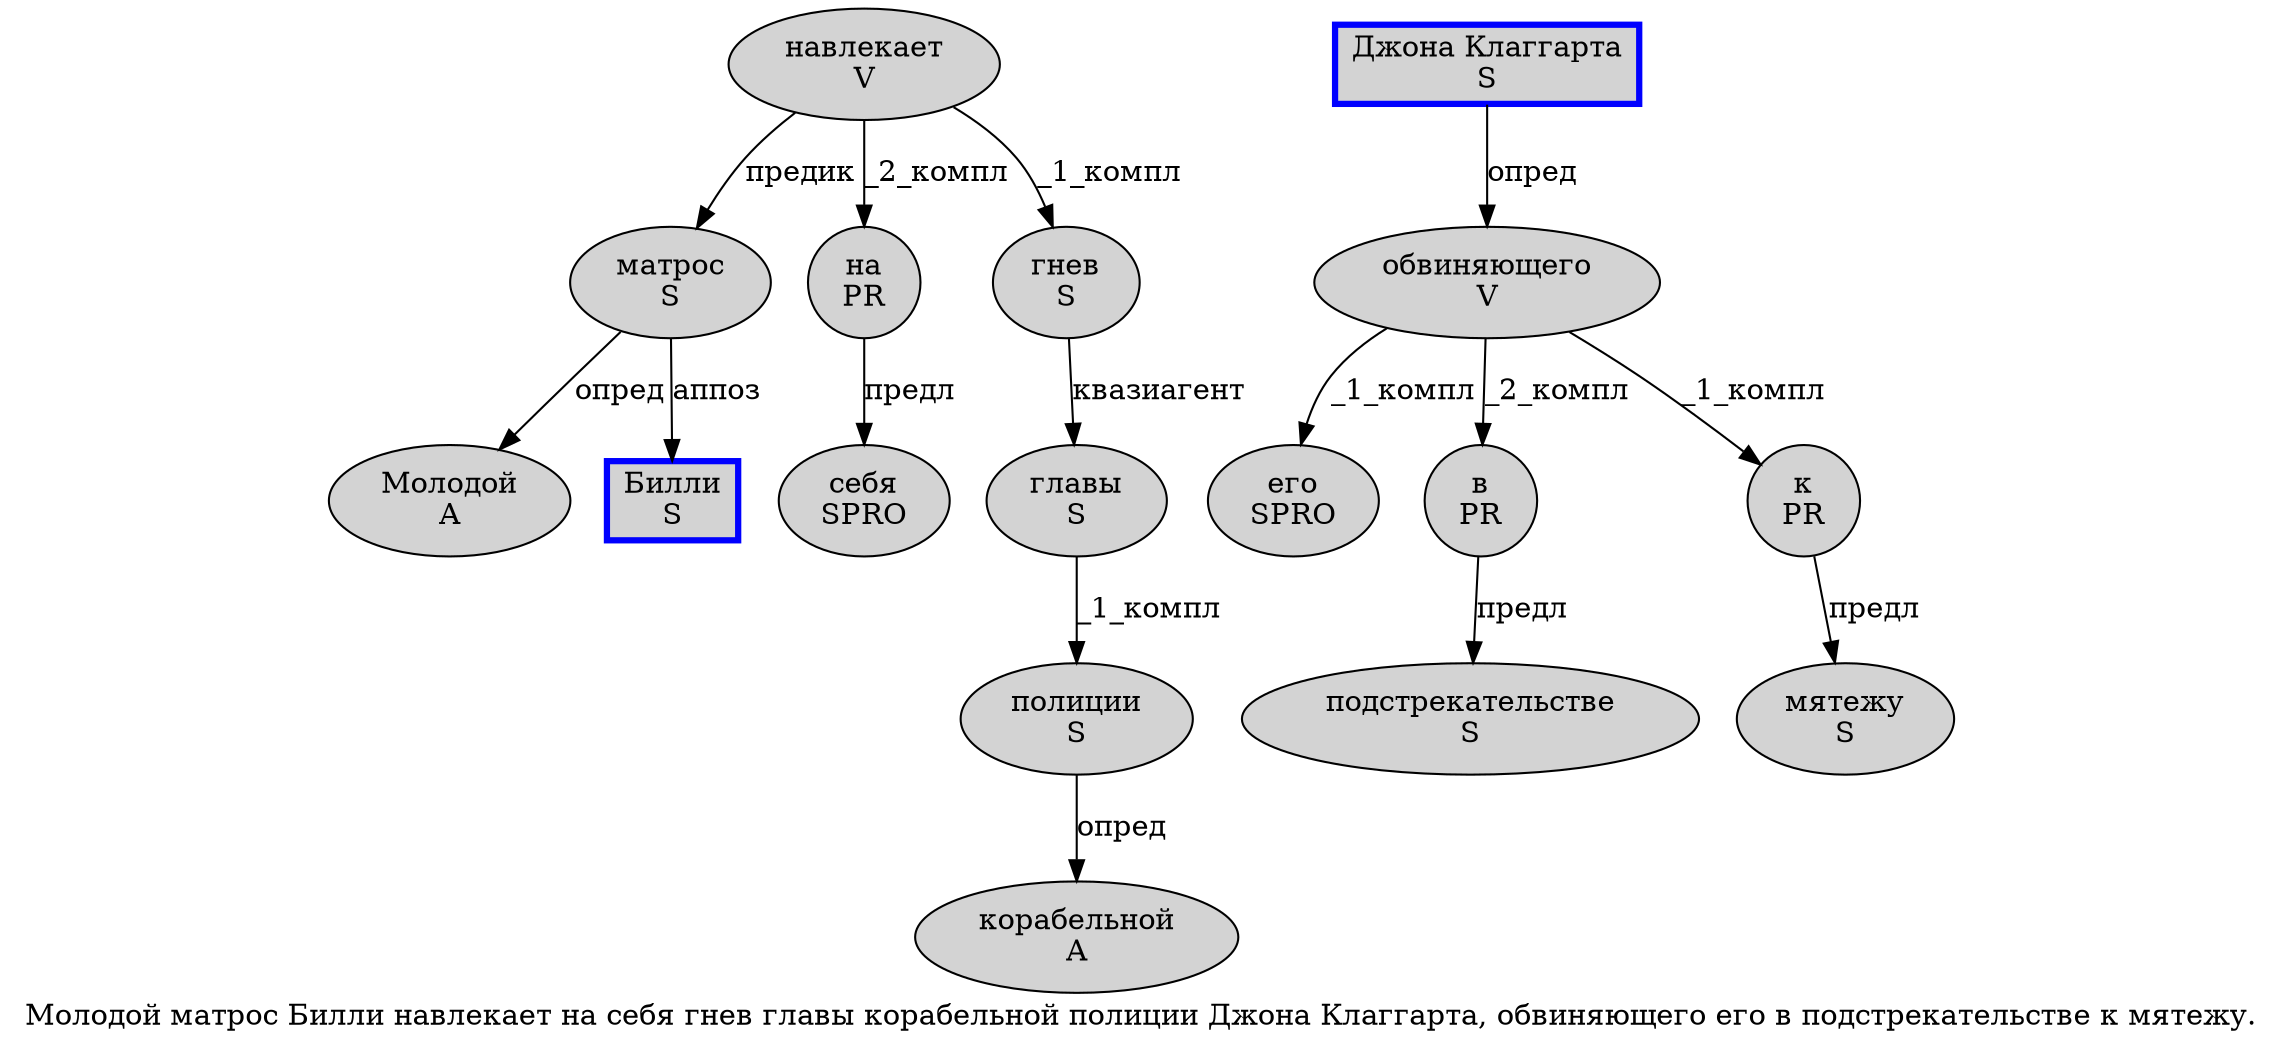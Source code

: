 digraph SENTENCE_254 {
	graph [label="Молодой матрос Билли навлекает на себя гнев главы корабельной полиции Джона Клаггарта, обвиняющего его в подстрекательстве к мятежу."]
	node [style=filled]
		0 [label="Молодой
A" color="" fillcolor=lightgray penwidth=1 shape=ellipse]
		1 [label="матрос
S" color="" fillcolor=lightgray penwidth=1 shape=ellipse]
		2 [label="Билли
S" color=blue fillcolor=lightgray penwidth=3 shape=box]
		3 [label="навлекает
V" color="" fillcolor=lightgray penwidth=1 shape=ellipse]
		4 [label="на
PR" color="" fillcolor=lightgray penwidth=1 shape=ellipse]
		5 [label="себя
SPRO" color="" fillcolor=lightgray penwidth=1 shape=ellipse]
		6 [label="гнев
S" color="" fillcolor=lightgray penwidth=1 shape=ellipse]
		7 [label="главы
S" color="" fillcolor=lightgray penwidth=1 shape=ellipse]
		8 [label="корабельной
A" color="" fillcolor=lightgray penwidth=1 shape=ellipse]
		9 [label="полиции
S" color="" fillcolor=lightgray penwidth=1 shape=ellipse]
		10 [label="Джона Клаггарта
S" color=blue fillcolor=lightgray penwidth=3 shape=box]
		12 [label="обвиняющего
V" color="" fillcolor=lightgray penwidth=1 shape=ellipse]
		13 [label="его
SPRO" color="" fillcolor=lightgray penwidth=1 shape=ellipse]
		14 [label="в
PR" color="" fillcolor=lightgray penwidth=1 shape=ellipse]
		15 [label="подстрекательстве
S" color="" fillcolor=lightgray penwidth=1 shape=ellipse]
		16 [label="к
PR" color="" fillcolor=lightgray penwidth=1 shape=ellipse]
		17 [label="мятежу
S" color="" fillcolor=lightgray penwidth=1 shape=ellipse]
			10 -> 12 [label="опред"]
			12 -> 13 [label="_1_компл"]
			12 -> 14 [label="_2_компл"]
			12 -> 16 [label="_1_компл"]
			3 -> 1 [label="предик"]
			3 -> 4 [label="_2_компл"]
			3 -> 6 [label="_1_компл"]
			1 -> 0 [label="опред"]
			1 -> 2 [label="аппоз"]
			16 -> 17 [label="предл"]
			9 -> 8 [label="опред"]
			14 -> 15 [label="предл"]
			4 -> 5 [label="предл"]
			6 -> 7 [label="квазиагент"]
			7 -> 9 [label="_1_компл"]
}